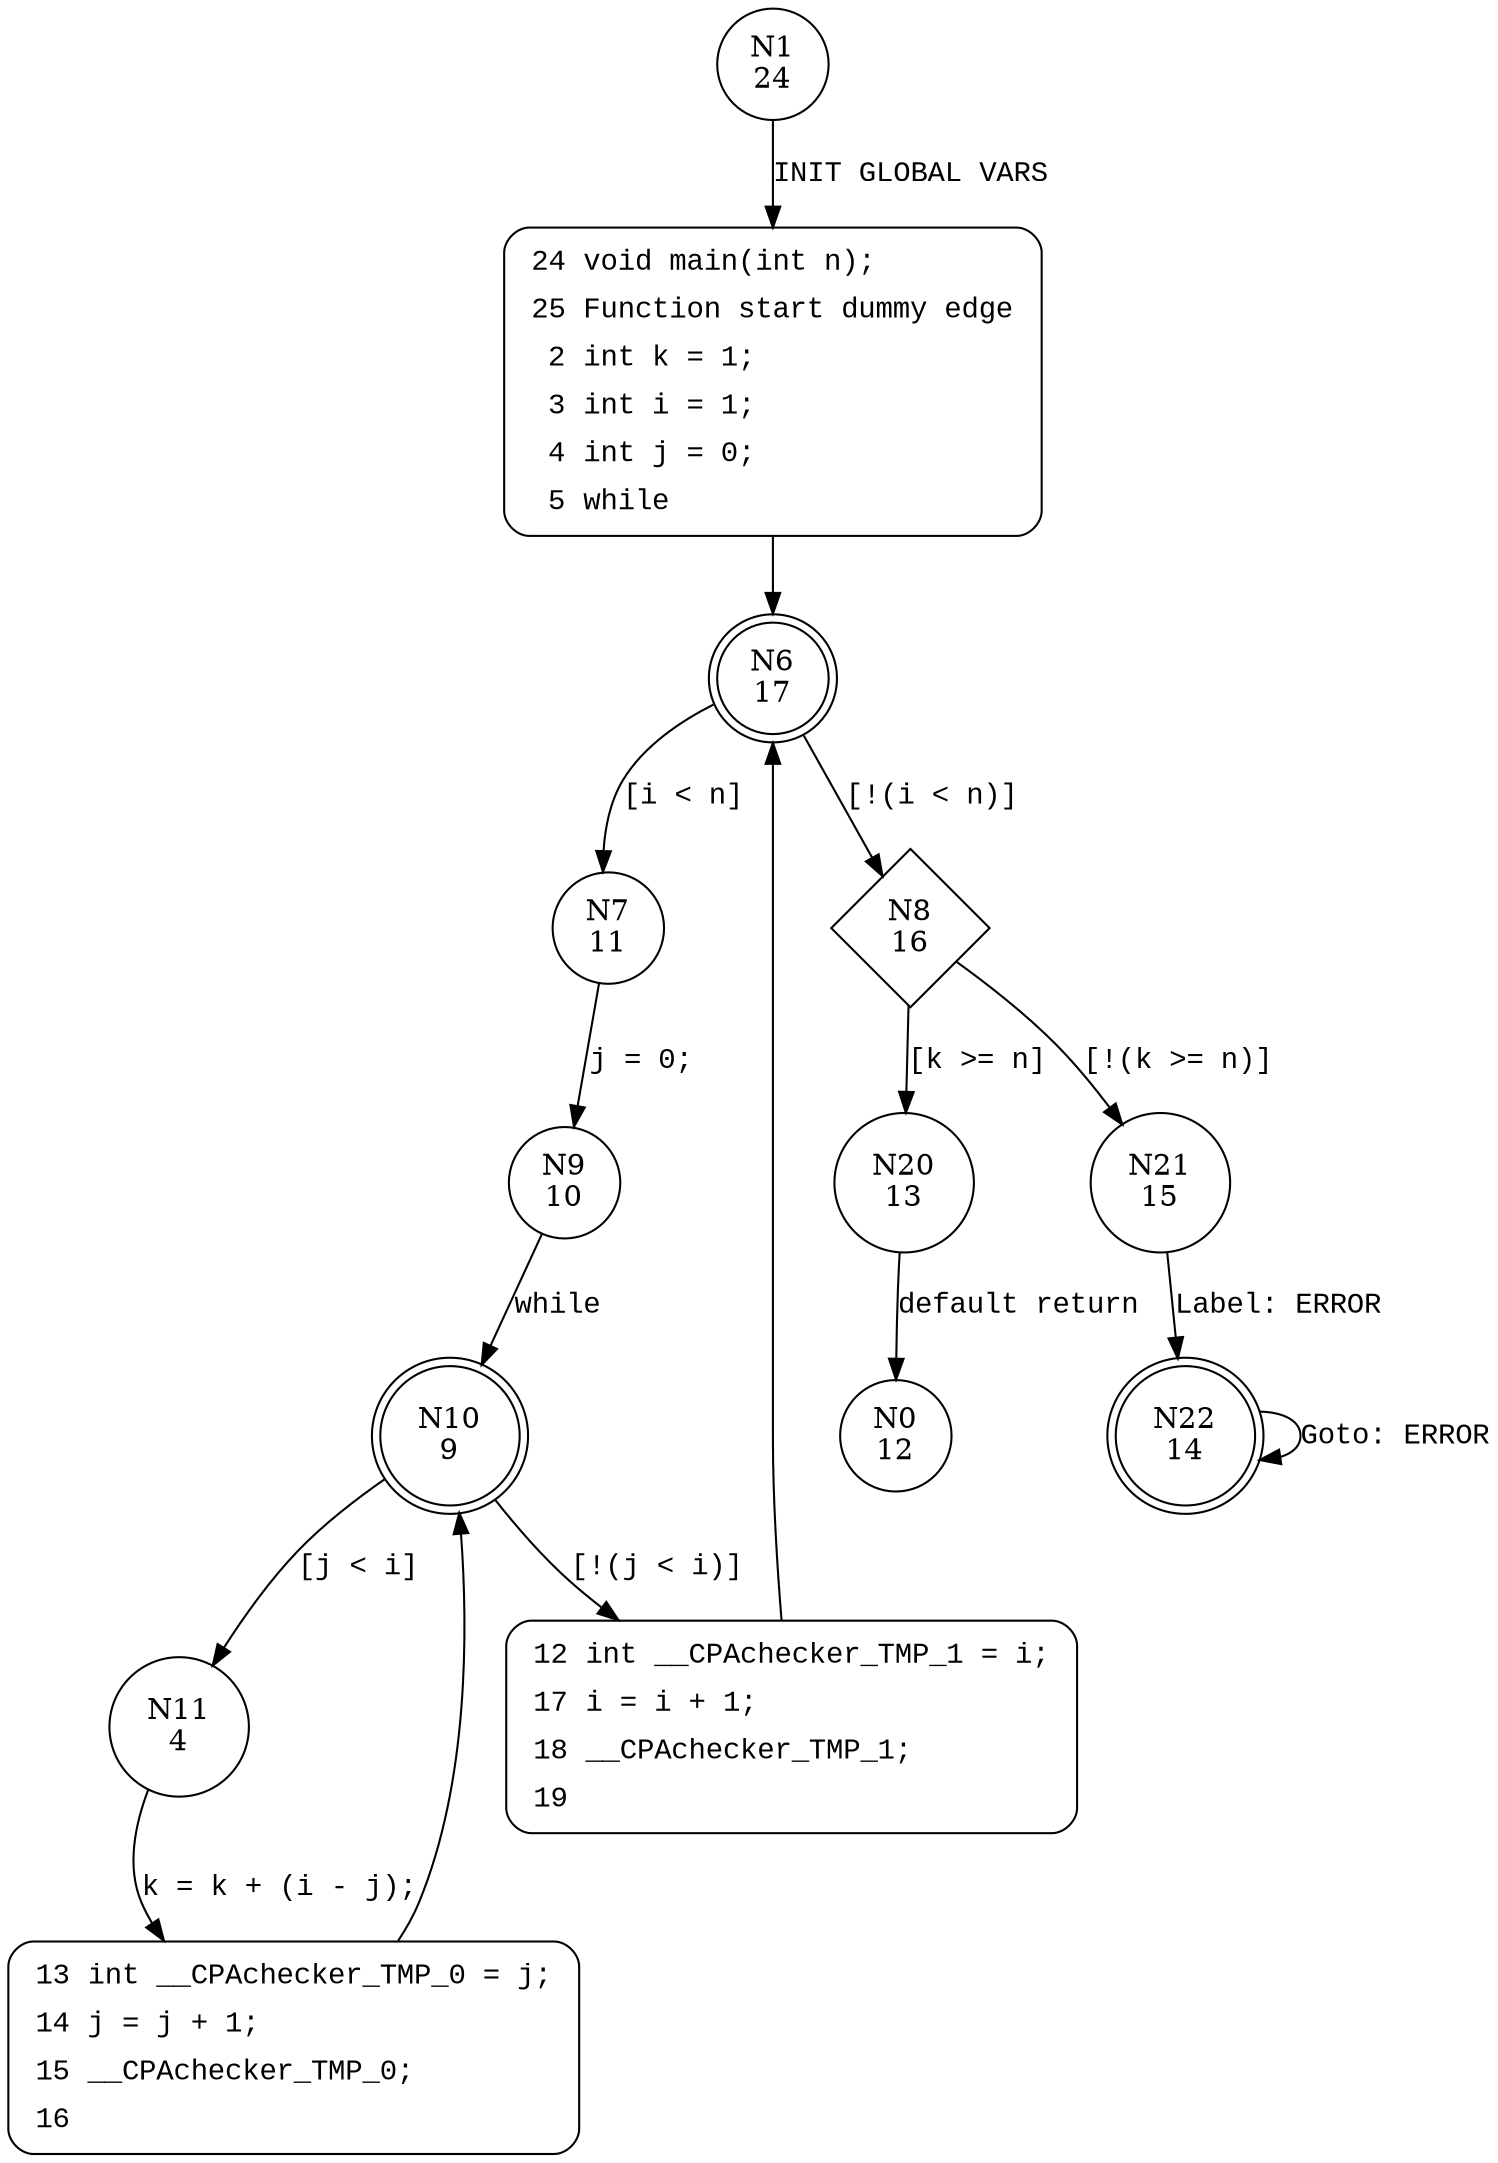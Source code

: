 digraph main {
1 [shape="circle" label="N1\n24"]
24 [shape="circle" label="N24\n23"]
6 [shape="doublecircle" label="N6\n17"]
7 [shape="circle" label="N7\n11"]
8 [shape="diamond" label="N8\n16"]
20 [shape="circle" label="N20\n13"]
21 [shape="circle" label="N21\n15"]
22 [shape="doublecircle" label="N22\n14"]
9 [shape="circle" label="N9\n10"]
10 [shape="doublecircle" label="N10\n9"]
11 [shape="circle" label="N11\n4"]
12 [shape="circle" label="N12\n8"]
13 [shape="circle" label="N13\n3"]
0 [shape="circle" label="N0\n12"]
24 [style="filled,bold" penwidth="1" fillcolor="white" fontname="Courier New" shape="Mrecord" label=<<table border="0" cellborder="0" cellpadding="3" bgcolor="white"><tr><td align="right">24</td><td align="left">void main(int n);</td></tr><tr><td align="right">25</td><td align="left">Function start dummy edge</td></tr><tr><td align="right">2</td><td align="left">int k = 1;</td></tr><tr><td align="right">3</td><td align="left">int i = 1;</td></tr><tr><td align="right">4</td><td align="left">int j = 0;</td></tr><tr><td align="right">5</td><td align="left">while</td></tr></table>>]
24 -> 6[label=""]
12 [style="filled,bold" penwidth="1" fillcolor="white" fontname="Courier New" shape="Mrecord" label=<<table border="0" cellborder="0" cellpadding="3" bgcolor="white"><tr><td align="right">12</td><td align="left">int __CPAchecker_TMP_1 = i;</td></tr><tr><td align="right">17</td><td align="left">i = i + 1;</td></tr><tr><td align="right">18</td><td align="left">__CPAchecker_TMP_1;</td></tr><tr><td align="right">19</td><td align="left"></td></tr></table>>]
12 -> 6[label=""]
13 [style="filled,bold" penwidth="1" fillcolor="white" fontname="Courier New" shape="Mrecord" label=<<table border="0" cellborder="0" cellpadding="3" bgcolor="white"><tr><td align="right">13</td><td align="left">int __CPAchecker_TMP_0 = j;</td></tr><tr><td align="right">14</td><td align="left">j = j + 1;</td></tr><tr><td align="right">15</td><td align="left">__CPAchecker_TMP_0;</td></tr><tr><td align="right">16</td><td align="left"></td></tr></table>>]
13 -> 10[label=""]
1 -> 24 [label="INIT GLOBAL VARS" fontname="Courier New"]
6 -> 7 [label="[i < n]" fontname="Courier New"]
6 -> 8 [label="[!(i < n)]" fontname="Courier New"]
8 -> 20 [label="[k >= n]" fontname="Courier New"]
8 -> 21 [label="[!(k >= n)]" fontname="Courier New"]
22 -> 22 [label="Goto: ERROR" fontname="Courier New"]
7 -> 9 [label="j = 0;" fontname="Courier New"]
10 -> 11 [label="[j < i]" fontname="Courier New"]
10 -> 12 [label="[!(j < i)]" fontname="Courier New"]
11 -> 13 [label="k = k + (i - j);" fontname="Courier New"]
21 -> 22 [label="Label: ERROR" fontname="Courier New"]
20 -> 0 [label="default return" fontname="Courier New"]
9 -> 10 [label="while" fontname="Courier New"]
}